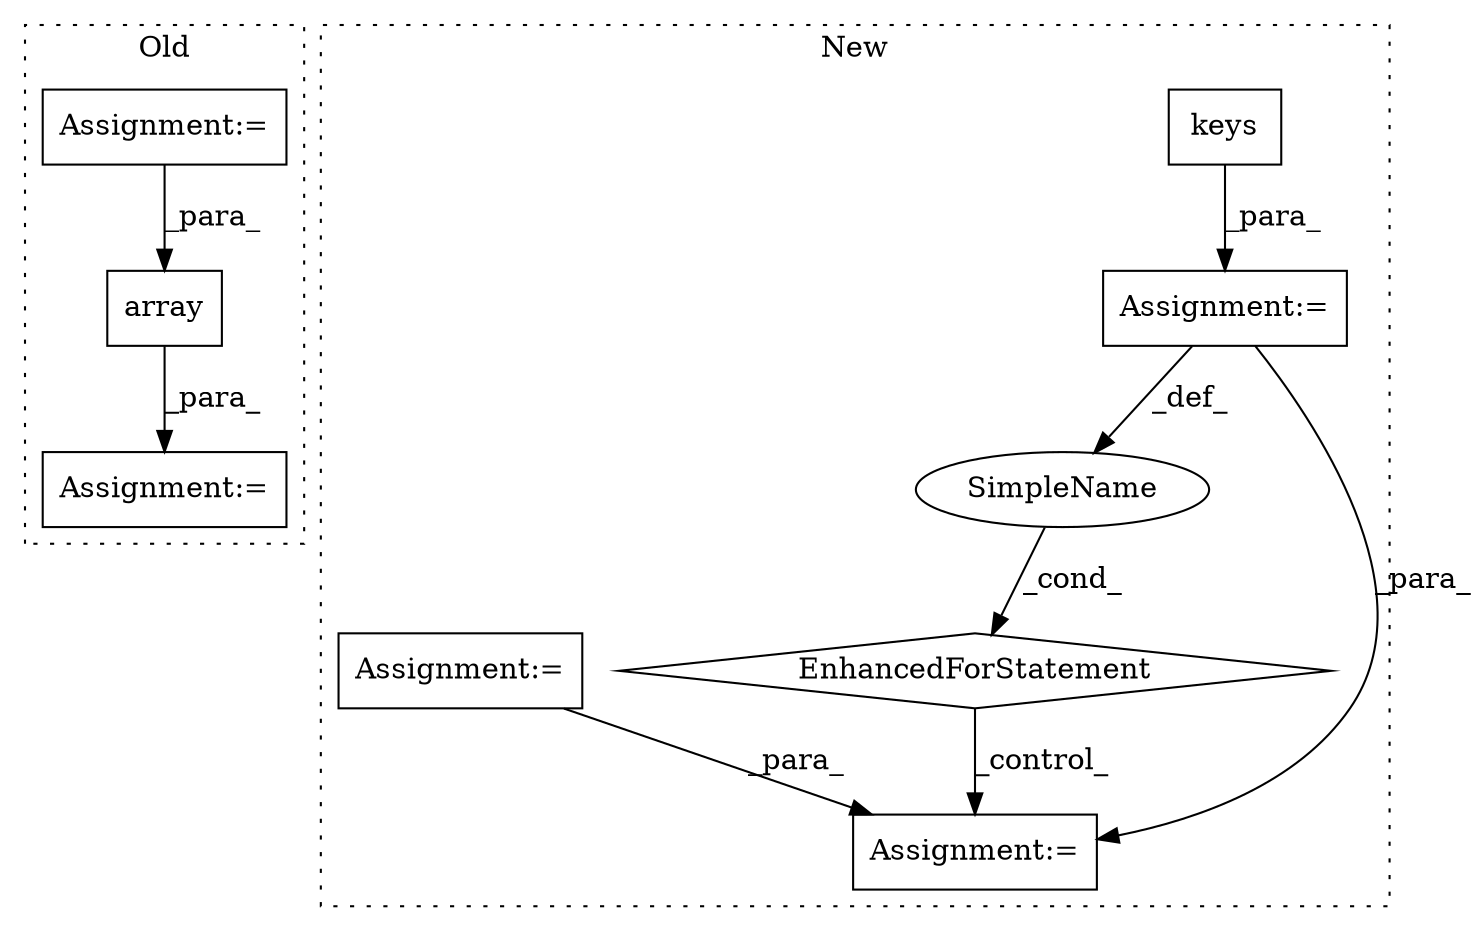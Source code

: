 digraph G {
subgraph cluster0 {
1 [label="array" a="32" s="8233,8254" l="6,1" shape="box"];
3 [label="Assignment:=" a="7" s="8225" l="1" shape="box"];
9 [label="Assignment:=" a="7" s="8141" l="1" shape="box"];
label = "Old";
style="dotted";
}
subgraph cluster1 {
2 [label="keys" a="32" s="8738" l="6" shape="box"];
4 [label="EnhancedForStatement" a="70" s="8653,8744" l="53,2" shape="diamond"];
5 [label="SimpleName" a="42" s="8710" l="1" shape="ellipse"];
6 [label="Assignment:=" a="7" s="8778" l="11" shape="box"];
7 [label="Assignment:=" a="7" s="8653,8744" l="53,2" shape="box"];
8 [label="Assignment:=" a="7" s="8605" l="6" shape="box"];
label = "New";
style="dotted";
}
1 -> 3 [label="_para_"];
2 -> 7 [label="_para_"];
4 -> 6 [label="_control_"];
5 -> 4 [label="_cond_"];
7 -> 6 [label="_para_"];
7 -> 5 [label="_def_"];
8 -> 6 [label="_para_"];
9 -> 1 [label="_para_"];
}